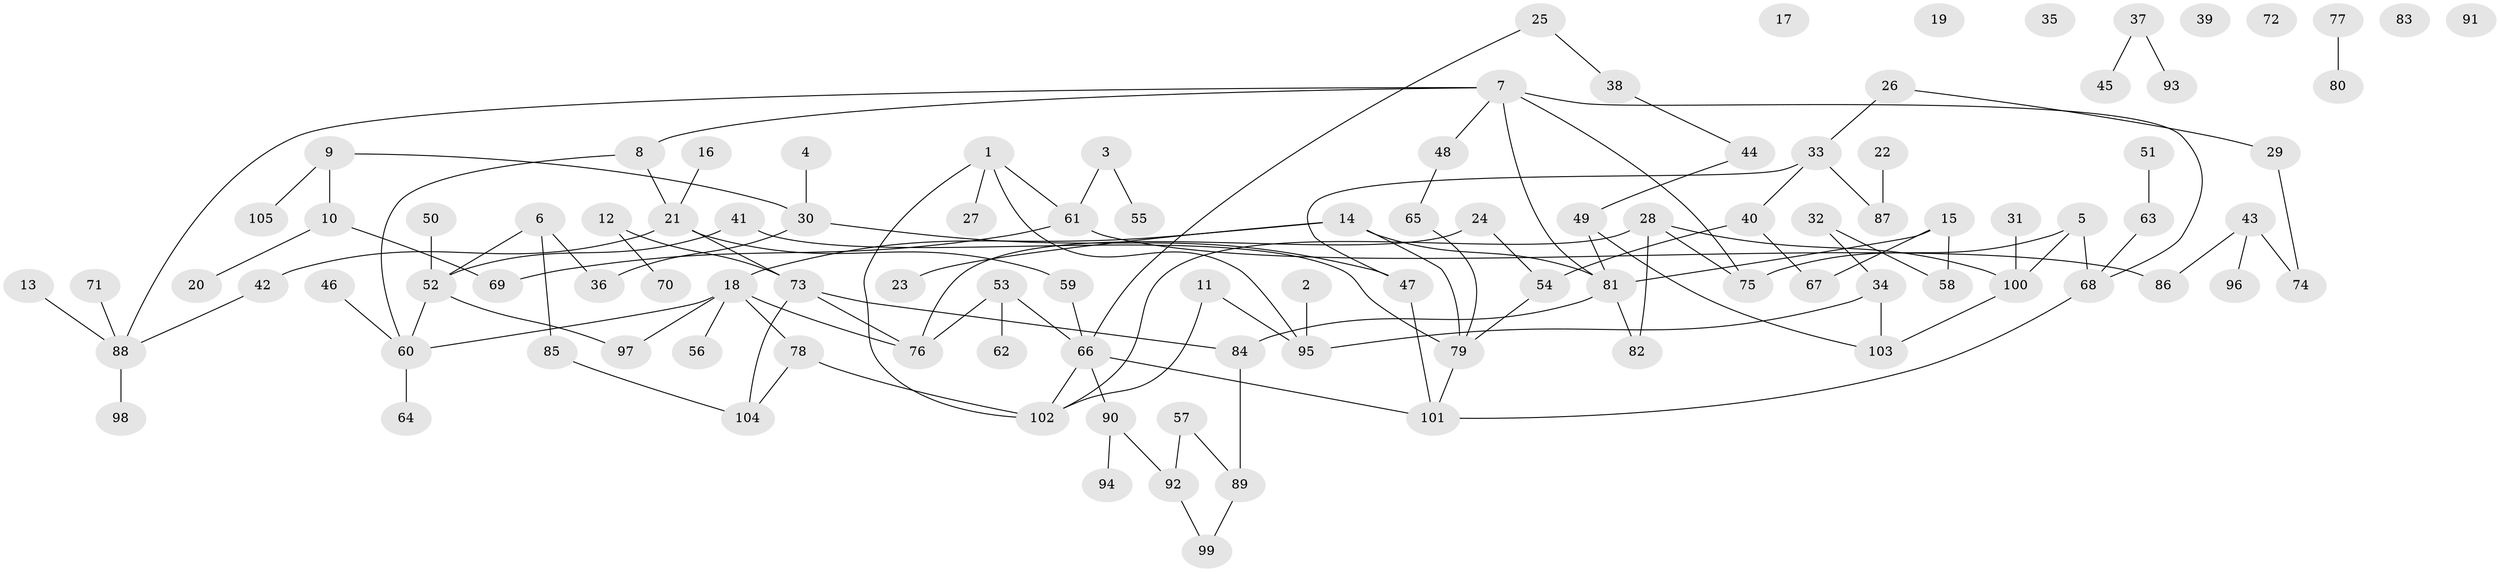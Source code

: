 // coarse degree distribution, {3: 0.08695652173913043, 9: 0.08695652173913043, 2: 0.30434782608695654, 1: 0.21739130434782608, 6: 0.08695652173913043, 5: 0.13043478260869565, 4: 0.043478260869565216, 8: 0.043478260869565216}
// Generated by graph-tools (version 1.1) at 2025/35/03/04/25 23:35:50]
// undirected, 105 vertices, 125 edges
graph export_dot {
  node [color=gray90,style=filled];
  1;
  2;
  3;
  4;
  5;
  6;
  7;
  8;
  9;
  10;
  11;
  12;
  13;
  14;
  15;
  16;
  17;
  18;
  19;
  20;
  21;
  22;
  23;
  24;
  25;
  26;
  27;
  28;
  29;
  30;
  31;
  32;
  33;
  34;
  35;
  36;
  37;
  38;
  39;
  40;
  41;
  42;
  43;
  44;
  45;
  46;
  47;
  48;
  49;
  50;
  51;
  52;
  53;
  54;
  55;
  56;
  57;
  58;
  59;
  60;
  61;
  62;
  63;
  64;
  65;
  66;
  67;
  68;
  69;
  70;
  71;
  72;
  73;
  74;
  75;
  76;
  77;
  78;
  79;
  80;
  81;
  82;
  83;
  84;
  85;
  86;
  87;
  88;
  89;
  90;
  91;
  92;
  93;
  94;
  95;
  96;
  97;
  98;
  99;
  100;
  101;
  102;
  103;
  104;
  105;
  1 -- 27;
  1 -- 61;
  1 -- 95;
  1 -- 102;
  2 -- 95;
  3 -- 55;
  3 -- 61;
  4 -- 30;
  5 -- 68;
  5 -- 75;
  5 -- 100;
  6 -- 36;
  6 -- 52;
  6 -- 85;
  7 -- 8;
  7 -- 48;
  7 -- 68;
  7 -- 75;
  7 -- 81;
  7 -- 88;
  8 -- 21;
  8 -- 60;
  9 -- 10;
  9 -- 30;
  9 -- 105;
  10 -- 20;
  10 -- 69;
  11 -- 95;
  11 -- 102;
  12 -- 70;
  12 -- 73;
  13 -- 88;
  14 -- 18;
  14 -- 23;
  14 -- 79;
  14 -- 81;
  15 -- 58;
  15 -- 67;
  15 -- 81;
  16 -- 21;
  18 -- 56;
  18 -- 60;
  18 -- 76;
  18 -- 78;
  18 -- 97;
  21 -- 42;
  21 -- 59;
  21 -- 73;
  22 -- 87;
  24 -- 54;
  24 -- 76;
  25 -- 38;
  25 -- 66;
  26 -- 29;
  26 -- 33;
  28 -- 75;
  28 -- 82;
  28 -- 100;
  28 -- 102;
  29 -- 74;
  30 -- 36;
  30 -- 47;
  31 -- 100;
  32 -- 34;
  32 -- 58;
  33 -- 40;
  33 -- 47;
  33 -- 87;
  34 -- 95;
  34 -- 103;
  37 -- 45;
  37 -- 93;
  38 -- 44;
  40 -- 54;
  40 -- 67;
  41 -- 52;
  41 -- 79;
  42 -- 88;
  43 -- 74;
  43 -- 86;
  43 -- 96;
  44 -- 49;
  46 -- 60;
  47 -- 101;
  48 -- 65;
  49 -- 81;
  49 -- 103;
  50 -- 52;
  51 -- 63;
  52 -- 60;
  52 -- 97;
  53 -- 62;
  53 -- 66;
  53 -- 76;
  54 -- 79;
  57 -- 89;
  57 -- 92;
  59 -- 66;
  60 -- 64;
  61 -- 69;
  61 -- 86;
  63 -- 68;
  65 -- 79;
  66 -- 90;
  66 -- 101;
  66 -- 102;
  68 -- 101;
  71 -- 88;
  73 -- 76;
  73 -- 84;
  73 -- 104;
  77 -- 80;
  78 -- 102;
  78 -- 104;
  79 -- 101;
  81 -- 82;
  81 -- 84;
  84 -- 89;
  85 -- 104;
  88 -- 98;
  89 -- 99;
  90 -- 92;
  90 -- 94;
  92 -- 99;
  100 -- 103;
}
